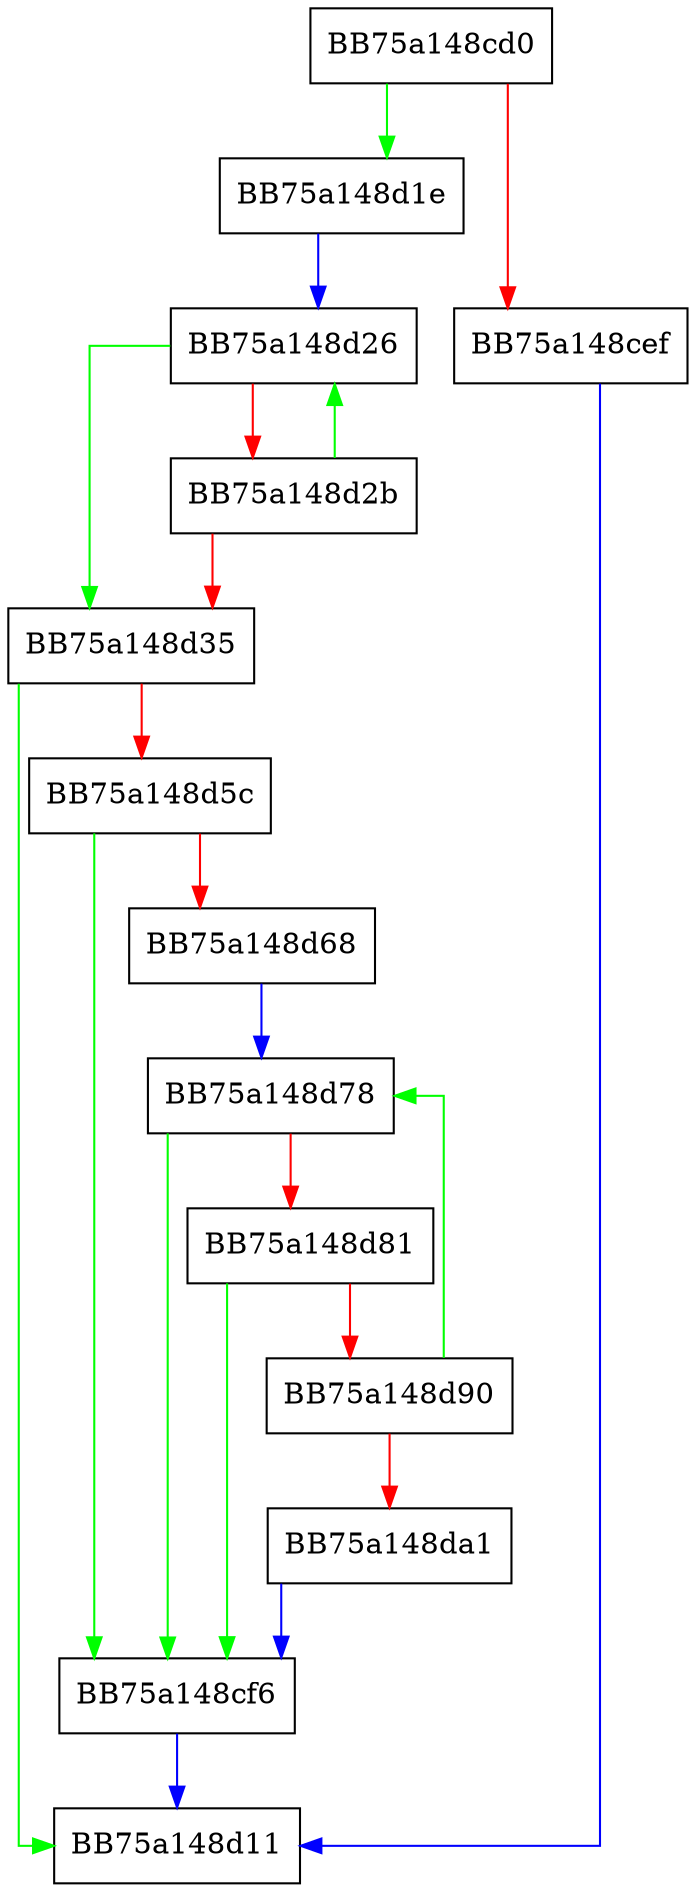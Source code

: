 digraph StringCchCatW {
  node [shape="box"];
  graph [splines=ortho];
  BB75a148cd0 -> BB75a148d1e [color="green"];
  BB75a148cd0 -> BB75a148cef [color="red"];
  BB75a148cef -> BB75a148d11 [color="blue"];
  BB75a148cf6 -> BB75a148d11 [color="blue"];
  BB75a148d1e -> BB75a148d26 [color="blue"];
  BB75a148d26 -> BB75a148d35 [color="green"];
  BB75a148d26 -> BB75a148d2b [color="red"];
  BB75a148d2b -> BB75a148d26 [color="green"];
  BB75a148d2b -> BB75a148d35 [color="red"];
  BB75a148d35 -> BB75a148d11 [color="green"];
  BB75a148d35 -> BB75a148d5c [color="red"];
  BB75a148d5c -> BB75a148cf6 [color="green"];
  BB75a148d5c -> BB75a148d68 [color="red"];
  BB75a148d68 -> BB75a148d78 [color="blue"];
  BB75a148d78 -> BB75a148cf6 [color="green"];
  BB75a148d78 -> BB75a148d81 [color="red"];
  BB75a148d81 -> BB75a148cf6 [color="green"];
  BB75a148d81 -> BB75a148d90 [color="red"];
  BB75a148d90 -> BB75a148d78 [color="green"];
  BB75a148d90 -> BB75a148da1 [color="red"];
  BB75a148da1 -> BB75a148cf6 [color="blue"];
}